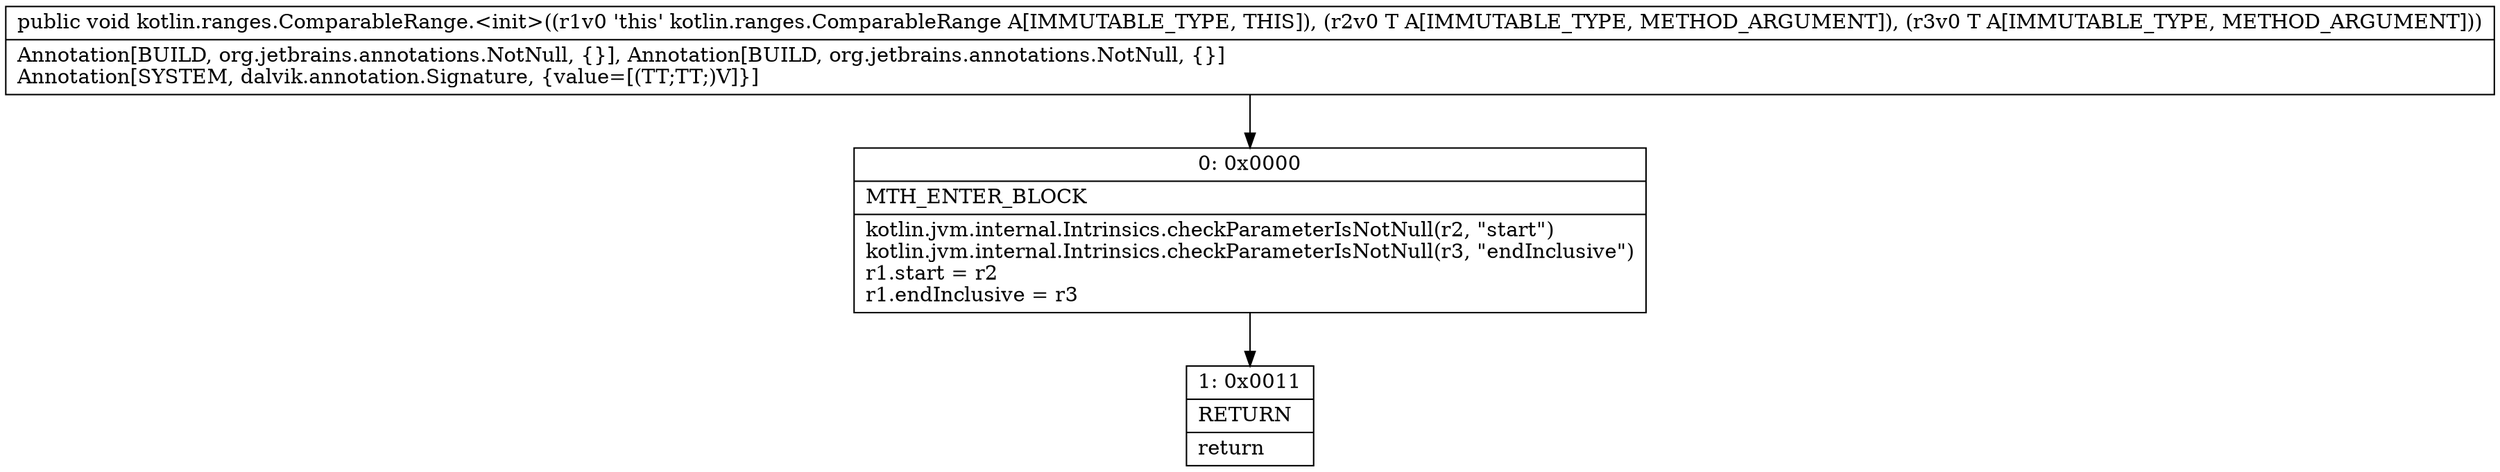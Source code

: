 digraph "CFG forkotlin.ranges.ComparableRange.\<init\>(Ljava\/lang\/Comparable;Ljava\/lang\/Comparable;)V" {
Node_0 [shape=record,label="{0\:\ 0x0000|MTH_ENTER_BLOCK\l|kotlin.jvm.internal.Intrinsics.checkParameterIsNotNull(r2, \"start\")\lkotlin.jvm.internal.Intrinsics.checkParameterIsNotNull(r3, \"endInclusive\")\lr1.start = r2\lr1.endInclusive = r3\l}"];
Node_1 [shape=record,label="{1\:\ 0x0011|RETURN\l|return\l}"];
MethodNode[shape=record,label="{public void kotlin.ranges.ComparableRange.\<init\>((r1v0 'this' kotlin.ranges.ComparableRange A[IMMUTABLE_TYPE, THIS]), (r2v0 T A[IMMUTABLE_TYPE, METHOD_ARGUMENT]), (r3v0 T A[IMMUTABLE_TYPE, METHOD_ARGUMENT]))  | Annotation[BUILD, org.jetbrains.annotations.NotNull, \{\}], Annotation[BUILD, org.jetbrains.annotations.NotNull, \{\}]\lAnnotation[SYSTEM, dalvik.annotation.Signature, \{value=[(TT;TT;)V]\}]\l}"];
MethodNode -> Node_0;
Node_0 -> Node_1;
}

